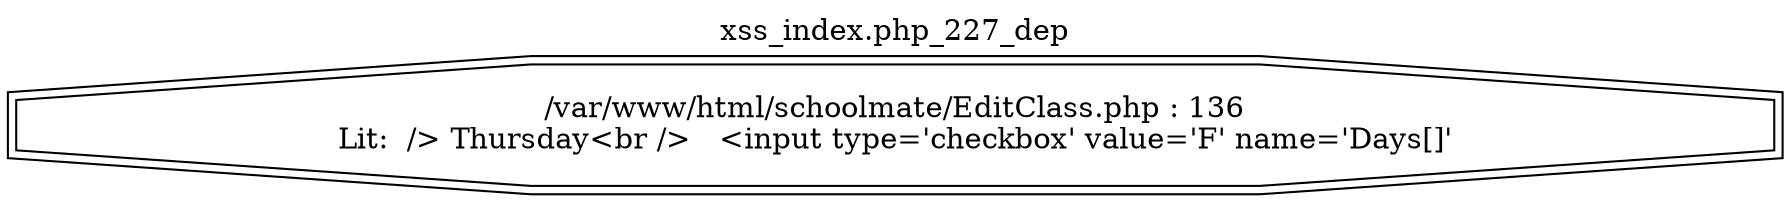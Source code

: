 digraph cfg {
  label="xss_index.php_227_dep";
  labelloc=t;
  n1 [shape=doubleoctagon, label="/var/www/html/schoolmate/EditClass.php : 136\nLit:  /> Thursday<br />   <input type='checkbox' value='F' name='Days[]'\n"];
}
